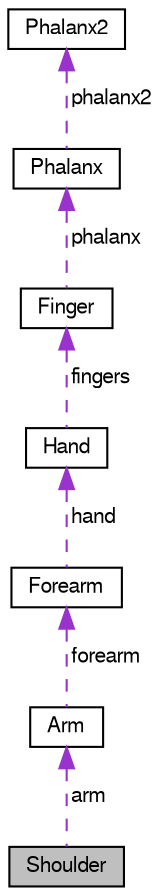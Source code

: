 digraph "Shoulder"
{
 // LATEX_PDF_SIZE
  bgcolor="transparent";
  edge [fontname="FreeSans",fontsize="10",labelfontname="FreeSans",labelfontsize="10"];
  node [fontname="FreeSans",fontsize="10",shape=record];
  Node1 [label="Shoulder",height=0.2,width=0.4,color="black", fillcolor="grey75", style="filled", fontcolor="black",tooltip="Shoulder class."];
  Node2 -> Node1 [dir="back",color="darkorchid3",fontsize="10",style="dashed",label=" arm" ,fontname="FreeSans"];
  Node2 [label="Arm",height=0.2,width=0.4,color="black",URL="$a02420.html",tooltip="Arm class."];
  Node3 -> Node2 [dir="back",color="darkorchid3",fontsize="10",style="dashed",label=" forearm" ,fontname="FreeSans"];
  Node3 [label="Forearm",height=0.2,width=0.4,color="black",URL="$a02416.html",tooltip="Forearm class // Elbow."];
  Node4 -> Node3 [dir="back",color="darkorchid3",fontsize="10",style="dashed",label=" hand" ,fontname="FreeSans"];
  Node4 [label="Hand",height=0.2,width=0.4,color="black",URL="$a02412.html",tooltip="Hand class // Wrist."];
  Node5 -> Node4 [dir="back",color="darkorchid3",fontsize="10",style="dashed",label=" fingers" ,fontname="FreeSans"];
  Node5 [label="Finger",height=0.2,width=0.4,color="black",URL="$a02408.html",tooltip="Finger class."];
  Node6 -> Node5 [dir="back",color="darkorchid3",fontsize="10",style="dashed",label=" phalanx" ,fontname="FreeSans"];
  Node6 [label="Phalanx",height=0.2,width=0.4,color="black",URL="$a02404.html",tooltip="Phalanx class."];
  Node7 -> Node6 [dir="back",color="darkorchid3",fontsize="10",style="dashed",label=" phalanx2" ,fontname="FreeSans"];
  Node7 [label="Phalanx2",height=0.2,width=0.4,color="black",URL="$a02400.html",tooltip="Phalanx2 class."];
}
